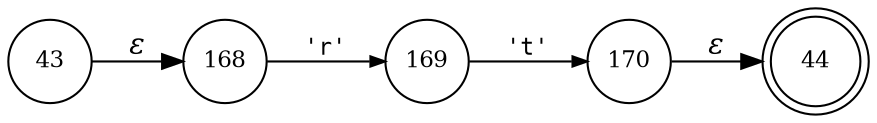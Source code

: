 digraph ATN {
rankdir=LR;
s44[fontsize=11, label="44", shape=doublecircle, fixedsize=true, width=.6];
s168[fontsize=11,label="168", shape=circle, fixedsize=true, width=.55, peripheries=1];
s169[fontsize=11,label="169", shape=circle, fixedsize=true, width=.55, peripheries=1];
s170[fontsize=11,label="170", shape=circle, fixedsize=true, width=.55, peripheries=1];
s43[fontsize=11,label="43", shape=circle, fixedsize=true, width=.55, peripheries=1];
s43 -> s168 [fontname="Times-Italic", label="&epsilon;"];
s168 -> s169 [fontsize=11, fontname="Courier", arrowsize=.7, label = "'r'", arrowhead = normal];
s169 -> s170 [fontsize=11, fontname="Courier", arrowsize=.7, label = "'t'", arrowhead = normal];
s170 -> s44 [fontname="Times-Italic", label="&epsilon;"];
}
